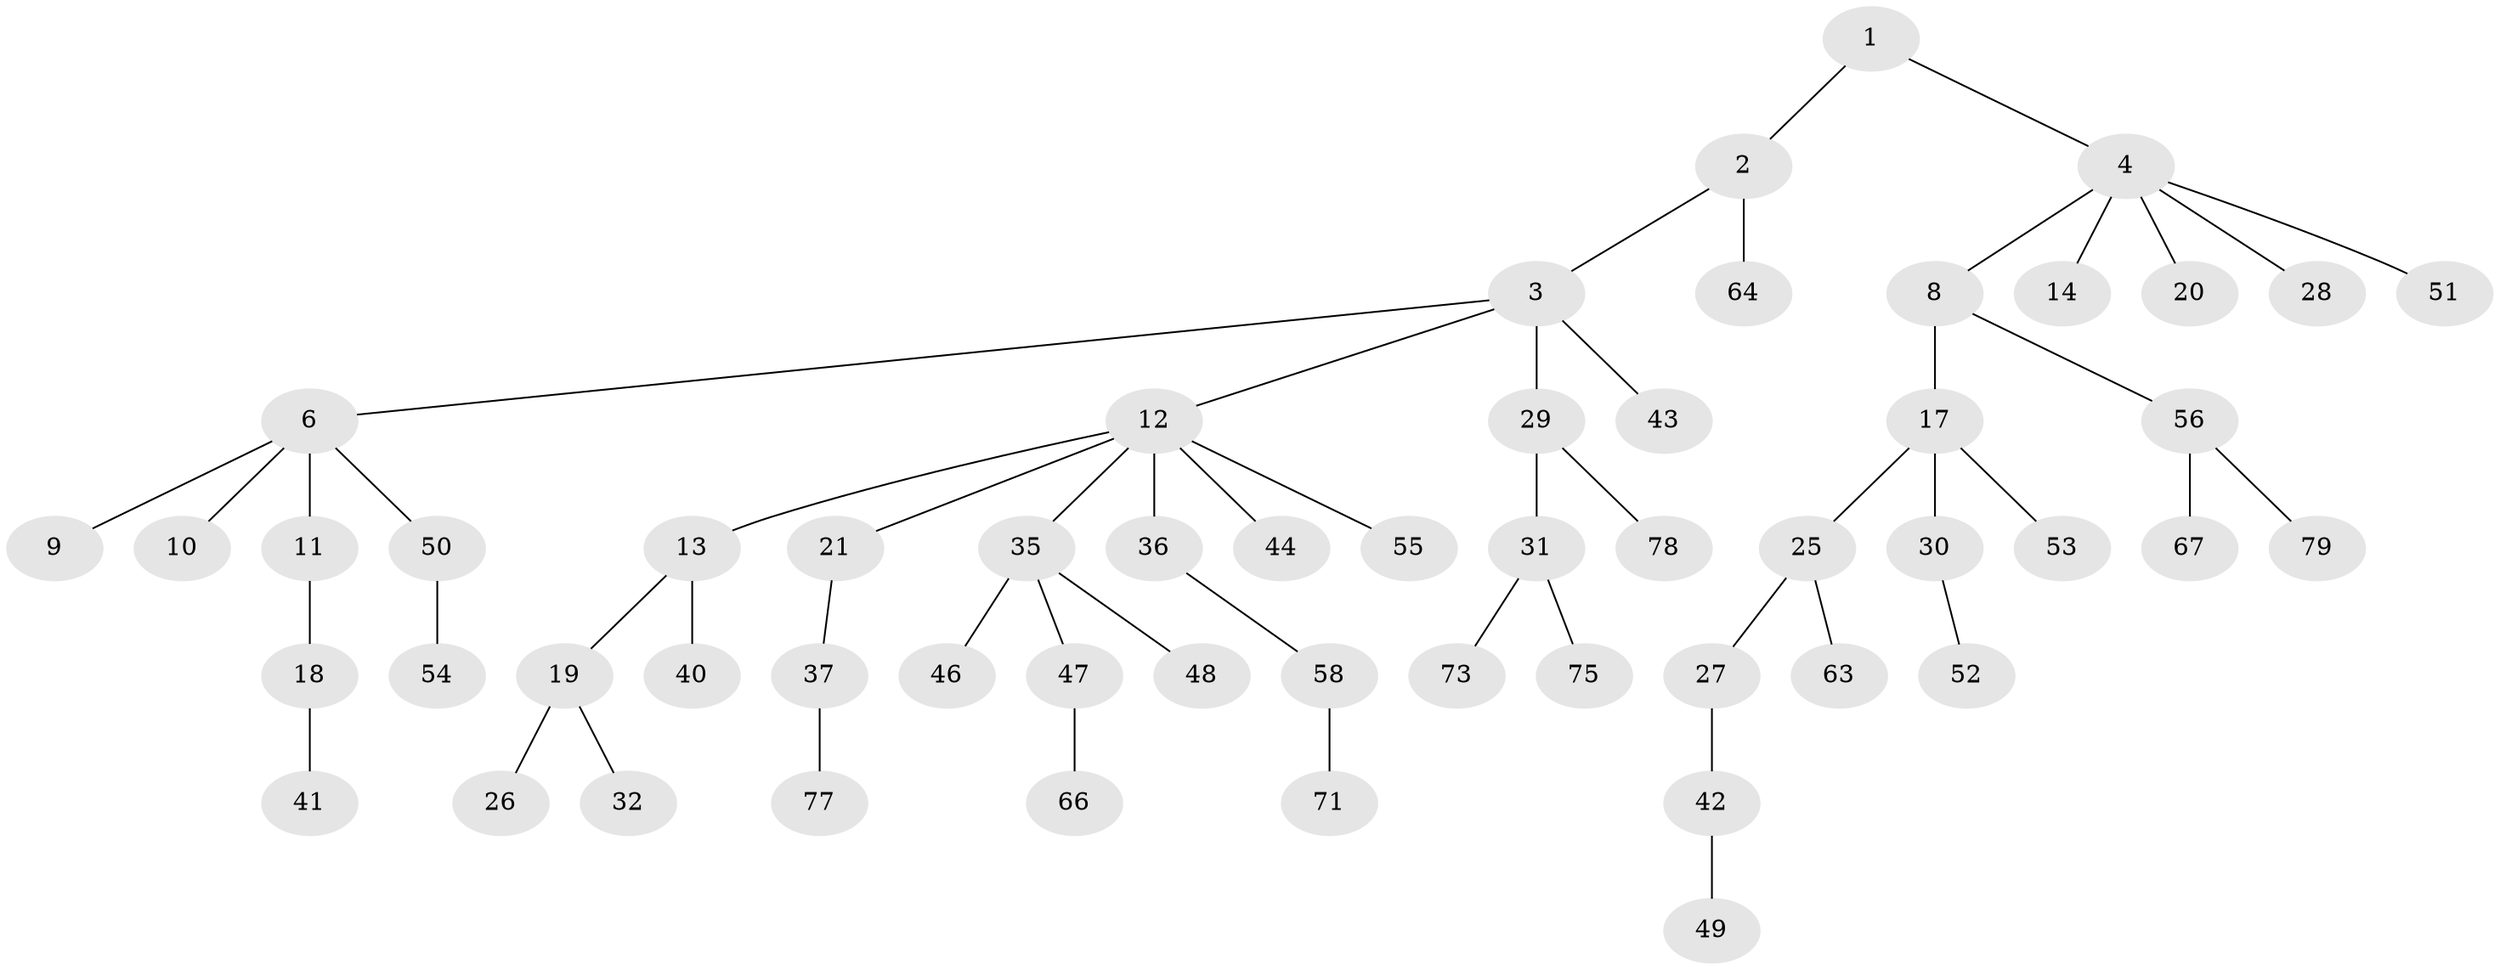 // original degree distribution, {3: 0.189873417721519, 6: 0.012658227848101266, 5: 0.05063291139240506, 4: 0.0379746835443038, 1: 0.4936708860759494, 2: 0.21518987341772153}
// Generated by graph-tools (version 1.1) at 2025/19/03/04/25 18:19:12]
// undirected, 55 vertices, 54 edges
graph export_dot {
graph [start="1"]
  node [color=gray90,style=filled];
  1 [super="+76"];
  2;
  3 [super="+70+5"];
  4;
  6;
  8;
  9 [super="+23+22"];
  10;
  11;
  12 [super="+15"];
  13;
  14;
  17 [super="+33+45"];
  18 [super="+68"];
  19 [super="+24"];
  20;
  21;
  25 [super="+57"];
  26 [super="+39"];
  27 [super="+34"];
  28;
  29;
  30;
  31;
  32;
  35;
  36 [super="+38"];
  37;
  40;
  41;
  42;
  43;
  44 [super="+74+61"];
  46 [super="+60"];
  47 [super="+59"];
  48;
  49;
  50;
  51;
  52;
  53;
  54 [super="+62"];
  55;
  56;
  58;
  63;
  64;
  66;
  67;
  71;
  73;
  75;
  77;
  78;
  79;
  1 -- 2;
  1 -- 4;
  2 -- 3;
  2 -- 64;
  3 -- 6;
  3 -- 43;
  3 -- 12;
  3 -- 29;
  4 -- 8;
  4 -- 14;
  4 -- 20;
  4 -- 28;
  4 -- 51;
  6 -- 9;
  6 -- 10;
  6 -- 11;
  6 -- 50;
  8 -- 17;
  8 -- 56;
  11 -- 18;
  12 -- 13;
  12 -- 21;
  12 -- 55;
  12 -- 35;
  12 -- 36;
  12 -- 44;
  13 -- 19;
  13 -- 40;
  17 -- 25;
  17 -- 30;
  17 -- 53;
  18 -- 41;
  19 -- 32;
  19 -- 26;
  21 -- 37;
  25 -- 27;
  25 -- 63;
  27 -- 42;
  29 -- 31;
  29 -- 78;
  30 -- 52;
  31 -- 73;
  31 -- 75;
  35 -- 46;
  35 -- 47;
  35 -- 48;
  36 -- 58;
  37 -- 77;
  42 -- 49;
  47 -- 66;
  50 -- 54;
  56 -- 67;
  56 -- 79;
  58 -- 71;
}
